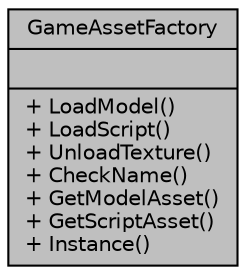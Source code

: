digraph "GameAssetFactory"
{
 // LATEX_PDF_SIZE
  edge [fontname="Helvetica",fontsize="10",labelfontname="Helvetica",labelfontsize="10"];
  node [fontname="Helvetica",fontsize="10",shape=record];
  Node1 [label="{GameAssetFactory\n||+ LoadModel()\l+ LoadScript()\l+ UnloadTexture()\l+ CheckName()\l+ GetModelAsset()\l+ GetScriptAsset()\l+ Instance()\l}",height=0.2,width=0.4,color="black", fillcolor="grey75", style="filled", fontcolor="black",tooltip="singleton factory for game assets"];
}
